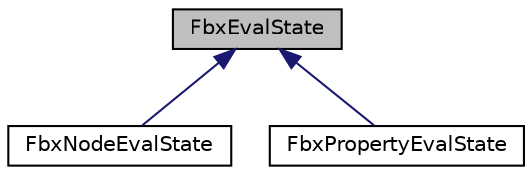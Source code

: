 digraph "FbxEvalState"
{
  edge [fontname="Helvetica",fontsize="10",labelfontname="Helvetica",labelfontsize="10"];
  node [fontname="Helvetica",fontsize="10",shape=record];
  Node0 [label="FbxEvalState",height=0.2,width=0.4,color="black", fillcolor="grey75", style="filled", fontcolor="black"];
  Node0 -> Node1 [dir="back",color="midnightblue",fontsize="10",style="solid",fontname="Helvetica"];
  Node1 [label="FbxNodeEvalState",height=0.2,width=0.4,color="black", fillcolor="white", style="filled",URL="$class_fbx_node_eval_state.html",tooltip="This class hold results for node evaluation. "];
  Node0 -> Node2 [dir="back",color="midnightblue",fontsize="10",style="solid",fontname="Helvetica"];
  Node2 [label="FbxPropertyEvalState",height=0.2,width=0.4,color="black", fillcolor="white", style="filled",URL="$class_fbx_property_eval_state.html",tooltip="This class hold results for property evaluation. "];
}
